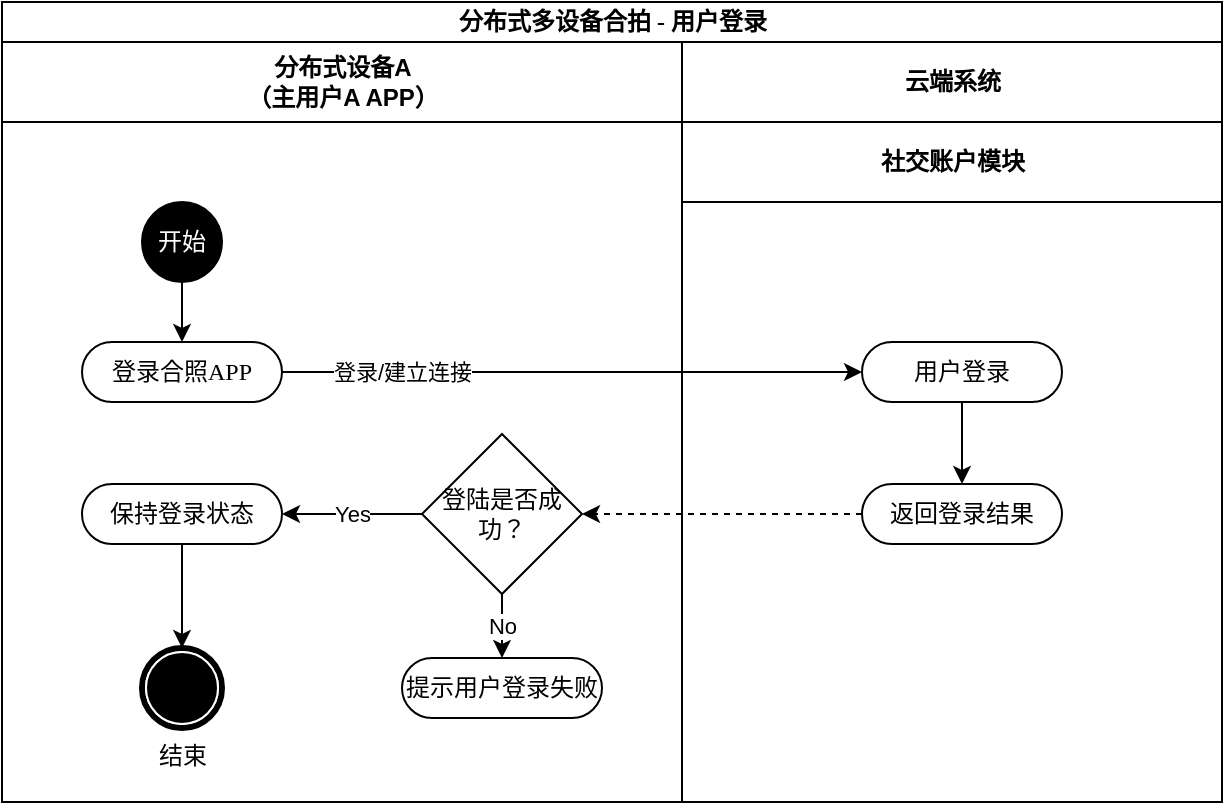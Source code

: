 <mxfile version="13.5.3" type="github">
  <diagram name="Page-1" id="0783ab3e-0a74-02c8-0abd-f7b4e66b4bec">
    <mxGraphModel dx="2272" dy="794" grid="1" gridSize="10" guides="1" tooltips="1" connect="1" arrows="1" fold="1" page="1" pageScale="1" pageWidth="850" pageHeight="1100" background="#ffffff" math="0" shadow="0">
      <root>
        <mxCell id="0" />
        <mxCell id="1" parent="0" />
        <mxCell id="APu-yJNH_bNmDufyjcgZ-1" value="分布式多设备合拍 - 用户登录" style="swimlane;html=1;childLayout=stackLayout;startSize=20;rounded=0;shadow=0;comic=0;labelBackgroundColor=none;strokeWidth=1;fontFamily=Verdana;fontSize=12;align=center;" parent="1" vertex="1">
          <mxGeometry x="-730" y="90" width="610" height="400" as="geometry" />
        </mxCell>
        <mxCell id="APu-yJNH_bNmDufyjcgZ-4" value="分布式设备A&lt;br&gt;（主用户A APP）" style="swimlane;html=1;startSize=40;" parent="APu-yJNH_bNmDufyjcgZ-1" vertex="1">
          <mxGeometry y="20" width="340" height="380" as="geometry" />
        </mxCell>
        <mxCell id="APu-yJNH_bNmDufyjcgZ-5" value="登录合照APP" style="rounded=1;whiteSpace=wrap;html=1;shadow=0;comic=0;labelBackgroundColor=none;strokeWidth=1;fontFamily=Verdana;fontSize=12;align=center;arcSize=50;" parent="APu-yJNH_bNmDufyjcgZ-4" vertex="1">
          <mxGeometry x="40" y="150" width="100" height="30" as="geometry" />
        </mxCell>
        <mxCell id="APu-yJNH_bNmDufyjcgZ-6" style="edgeStyle=orthogonalEdgeStyle;rounded=0;orthogonalLoop=1;jettySize=auto;html=1;exitX=0.5;exitY=1;exitDx=0;exitDy=0;entryX=0.5;entryY=0;entryDx=0;entryDy=0;" parent="APu-yJNH_bNmDufyjcgZ-4" source="APu-yJNH_bNmDufyjcgZ-7" target="APu-yJNH_bNmDufyjcgZ-5" edge="1">
          <mxGeometry relative="1" as="geometry" />
        </mxCell>
        <mxCell id="APu-yJNH_bNmDufyjcgZ-7" value="&lt;font color=&quot;#ffffff&quot;&gt;开始&lt;/font&gt;" style="ellipse;whiteSpace=wrap;html=1;rounded=0;shadow=0;comic=0;labelBackgroundColor=none;strokeWidth=1;fillColor=#000000;fontFamily=Verdana;fontSize=12;align=center;" parent="APu-yJNH_bNmDufyjcgZ-4" vertex="1">
          <mxGeometry x="70" y="80" width="40" height="40" as="geometry" />
        </mxCell>
        <mxCell id="APu-yJNH_bNmDufyjcgZ-13" style="edgeStyle=orthogonalEdgeStyle;rounded=0;orthogonalLoop=1;jettySize=auto;html=1;exitX=0.5;exitY=1;exitDx=0;exitDy=0;entryX=0.5;entryY=0;entryDx=0;entryDy=0;" parent="APu-yJNH_bNmDufyjcgZ-4" source="APu-yJNH_bNmDufyjcgZ-14" target="APu-yJNH_bNmDufyjcgZ-59" edge="1">
          <mxGeometry relative="1" as="geometry">
            <mxPoint x="90" y="290" as="targetPoint" />
          </mxGeometry>
        </mxCell>
        <mxCell id="APu-yJNH_bNmDufyjcgZ-14" value="保持登录状态" style="rounded=1;whiteSpace=wrap;html=1;shadow=0;comic=0;labelBackgroundColor=none;strokeWidth=1;fontFamily=Verdana;fontSize=12;align=center;arcSize=50;" parent="APu-yJNH_bNmDufyjcgZ-4" vertex="1">
          <mxGeometry x="40" y="221" width="100" height="30" as="geometry" />
        </mxCell>
        <mxCell id="APu-yJNH_bNmDufyjcgZ-24" value="Yes" style="edgeStyle=orthogonalEdgeStyle;rounded=0;orthogonalLoop=1;jettySize=auto;html=1;exitX=0;exitY=0.5;exitDx=0;exitDy=0;" parent="APu-yJNH_bNmDufyjcgZ-4" source="APu-yJNH_bNmDufyjcgZ-26" target="APu-yJNH_bNmDufyjcgZ-14" edge="1">
          <mxGeometry relative="1" as="geometry" />
        </mxCell>
        <mxCell id="APu-yJNH_bNmDufyjcgZ-25" value="No" style="edgeStyle=orthogonalEdgeStyle;rounded=0;orthogonalLoop=1;jettySize=auto;html=1;exitX=0.5;exitY=1;exitDx=0;exitDy=0;entryX=0.5;entryY=0;entryDx=0;entryDy=0;" parent="APu-yJNH_bNmDufyjcgZ-4" source="APu-yJNH_bNmDufyjcgZ-26" target="APu-yJNH_bNmDufyjcgZ-27" edge="1">
          <mxGeometry relative="1" as="geometry" />
        </mxCell>
        <mxCell id="APu-yJNH_bNmDufyjcgZ-59" value="结束" style="shape=mxgraph.bpmn.shape;html=1;verticalLabelPosition=bottom;labelBackgroundColor=#ffffff;verticalAlign=top;perimeter=ellipsePerimeter;outline=end;symbol=terminate;rounded=0;shadow=0;comic=0;strokeWidth=1;fontFamily=Verdana;fontSize=12;align=center;" parent="APu-yJNH_bNmDufyjcgZ-4" vertex="1">
          <mxGeometry x="70" y="303" width="40" height="40" as="geometry" />
        </mxCell>
        <mxCell id="APu-yJNH_bNmDufyjcgZ-26" value="登陆是否成功？" style="rhombus;whiteSpace=wrap;html=1;" parent="APu-yJNH_bNmDufyjcgZ-4" vertex="1">
          <mxGeometry x="210" y="196" width="80" height="80" as="geometry" />
        </mxCell>
        <mxCell id="APu-yJNH_bNmDufyjcgZ-27" value="提示用户登录失败" style="rounded=1;whiteSpace=wrap;html=1;shadow=0;comic=0;labelBackgroundColor=none;strokeWidth=1;fontFamily=Verdana;fontSize=12;align=center;arcSize=50;" parent="APu-yJNH_bNmDufyjcgZ-4" vertex="1">
          <mxGeometry x="200" y="308" width="100" height="30" as="geometry" />
        </mxCell>
        <mxCell id="APu-yJNH_bNmDufyjcgZ-38" value="云端系统" style="swimlane;html=1;startSize=40;" parent="APu-yJNH_bNmDufyjcgZ-1" vertex="1">
          <mxGeometry x="340" y="20" width="270" height="380" as="geometry" />
        </mxCell>
        <mxCell id="APu-yJNH_bNmDufyjcgZ-39" value="社交账户模块" style="swimlane;html=1;startSize=40;" parent="APu-yJNH_bNmDufyjcgZ-38" vertex="1">
          <mxGeometry y="40" width="270" height="340" as="geometry" />
        </mxCell>
        <mxCell id="APu-yJNH_bNmDufyjcgZ-62" style="edgeStyle=orthogonalEdgeStyle;rounded=0;orthogonalLoop=1;jettySize=auto;html=1;exitX=0.5;exitY=1;exitDx=0;exitDy=0;entryX=0.5;entryY=0;entryDx=0;entryDy=0;" parent="APu-yJNH_bNmDufyjcgZ-39" source="APu-yJNH_bNmDufyjcgZ-41" target="APu-yJNH_bNmDufyjcgZ-61" edge="1">
          <mxGeometry relative="1" as="geometry" />
        </mxCell>
        <mxCell id="APu-yJNH_bNmDufyjcgZ-41" value="用户登录" style="rounded=1;whiteSpace=wrap;html=1;shadow=0;comic=0;labelBackgroundColor=none;strokeWidth=1;fontFamily=Verdana;fontSize=12;align=center;arcSize=50;" parent="APu-yJNH_bNmDufyjcgZ-39" vertex="1">
          <mxGeometry x="90" y="110" width="100" height="30" as="geometry" />
        </mxCell>
        <mxCell id="APu-yJNH_bNmDufyjcgZ-61" value="返回登录结果" style="rounded=1;whiteSpace=wrap;html=1;shadow=0;comic=0;labelBackgroundColor=none;strokeWidth=1;fontFamily=Verdana;fontSize=12;align=center;arcSize=50;" parent="APu-yJNH_bNmDufyjcgZ-39" vertex="1">
          <mxGeometry x="90" y="181" width="100" height="30" as="geometry" />
        </mxCell>
        <mxCell id="APu-yJNH_bNmDufyjcgZ-49" style="edgeStyle=orthogonalEdgeStyle;rounded=0;orthogonalLoop=1;jettySize=auto;html=1;exitX=1;exitY=0.5;exitDx=0;exitDy=0;entryX=0;entryY=0.5;entryDx=0;entryDy=0;" parent="APu-yJNH_bNmDufyjcgZ-1" source="APu-yJNH_bNmDufyjcgZ-5" target="APu-yJNH_bNmDufyjcgZ-41" edge="1">
          <mxGeometry relative="1" as="geometry" />
        </mxCell>
        <mxCell id="APu-yJNH_bNmDufyjcgZ-50" value="登录/建立连接" style="edgeLabel;html=1;align=center;verticalAlign=middle;resizable=0;points=[];" parent="APu-yJNH_bNmDufyjcgZ-49" vertex="1" connectable="0">
          <mxGeometry x="-0.828" relative="1" as="geometry">
            <mxPoint x="35" as="offset" />
          </mxGeometry>
        </mxCell>
        <mxCell id="APu-yJNH_bNmDufyjcgZ-63" style="edgeStyle=orthogonalEdgeStyle;rounded=0;orthogonalLoop=1;jettySize=auto;html=1;exitX=0;exitY=0.5;exitDx=0;exitDy=0;entryX=1;entryY=0.5;entryDx=0;entryDy=0;dashed=1;" parent="APu-yJNH_bNmDufyjcgZ-1" source="APu-yJNH_bNmDufyjcgZ-61" target="APu-yJNH_bNmDufyjcgZ-26" edge="1">
          <mxGeometry relative="1" as="geometry" />
        </mxCell>
      </root>
    </mxGraphModel>
  </diagram>
</mxfile>
